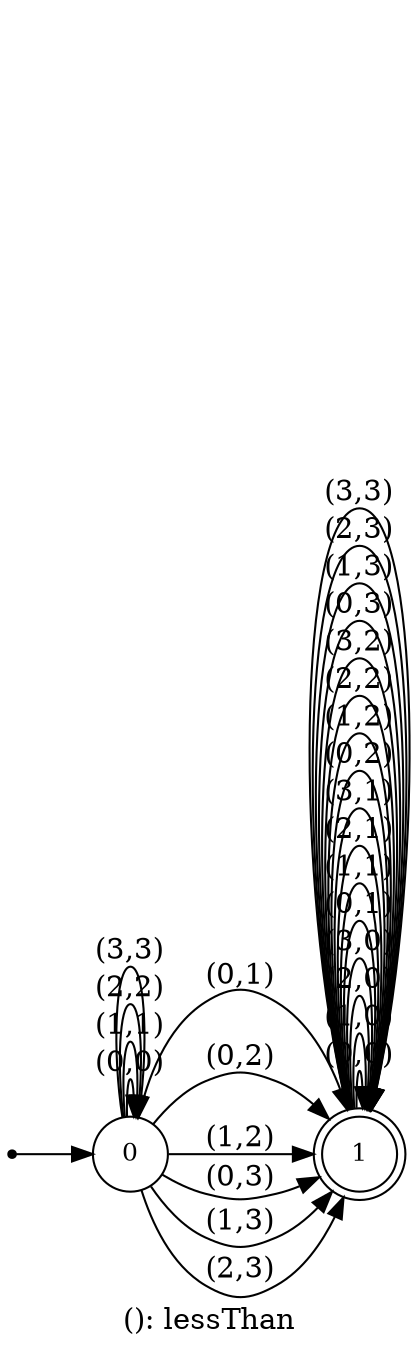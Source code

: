digraph G {
label = "(): lessThan";
rankdir = LR;
node [shape = circle, label="0", fontsize=12]0;
node [shape = doublecircle, label="1", fontsize=12]1;
node [shape = point ]; qi
qi ->0;
0 -> 0[ label = "(0,0)"];
0 -> 1[ label = "(0,1)"];
0 -> 0[ label = "(1,1)"];
0 -> 1[ label = "(0,2)"];
0 -> 1[ label = "(1,2)"];
0 -> 0[ label = "(2,2)"];
0 -> 1[ label = "(0,3)"];
0 -> 1[ label = "(1,3)"];
0 -> 1[ label = "(2,3)"];
0 -> 0[ label = "(3,3)"];
1 -> 1[ label = "(0,0)"];
1 -> 1[ label = "(1,0)"];
1 -> 1[ label = "(2,0)"];
1 -> 1[ label = "(3,0)"];
1 -> 1[ label = "(0,1)"];
1 -> 1[ label = "(1,1)"];
1 -> 1[ label = "(2,1)"];
1 -> 1[ label = "(3,1)"];
1 -> 1[ label = "(0,2)"];
1 -> 1[ label = "(1,2)"];
1 -> 1[ label = "(2,2)"];
1 -> 1[ label = "(3,2)"];
1 -> 1[ label = "(0,3)"];
1 -> 1[ label = "(1,3)"];
1 -> 1[ label = "(2,3)"];
1 -> 1[ label = "(3,3)"];
}
